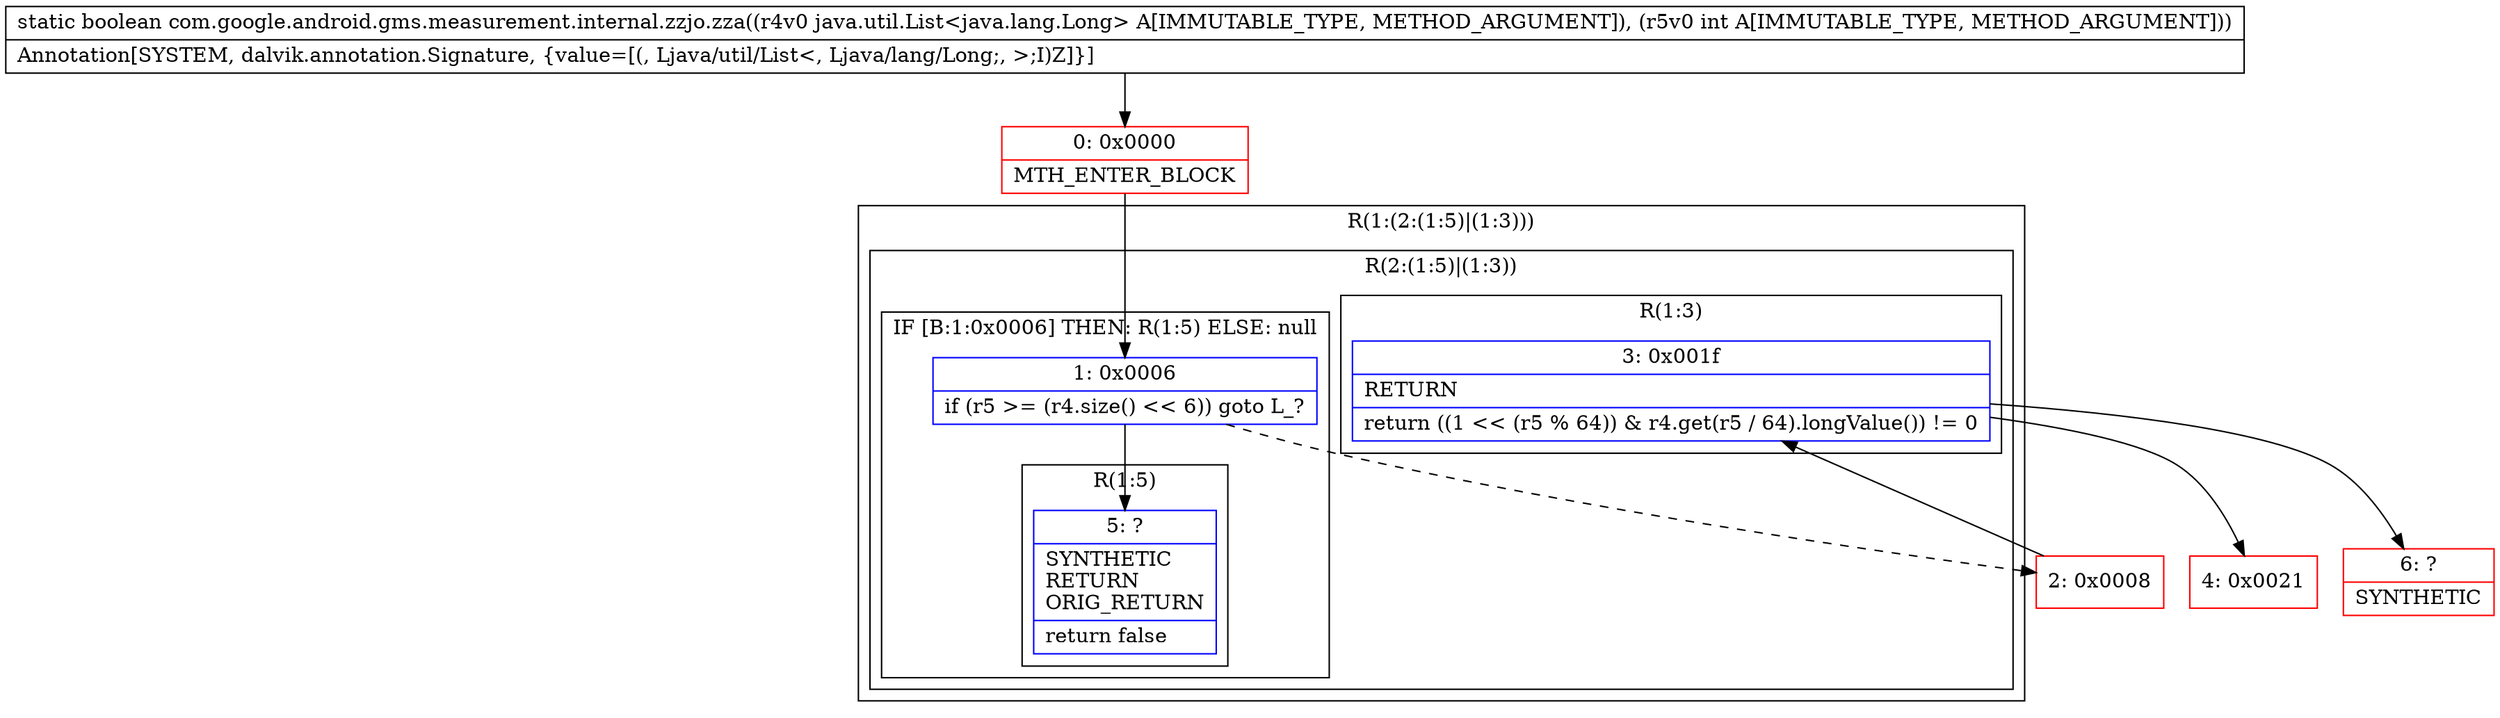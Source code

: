 digraph "CFG forcom.google.android.gms.measurement.internal.zzjo.zza(Ljava\/util\/List;I)Z" {
subgraph cluster_Region_1802445204 {
label = "R(1:(2:(1:5)|(1:3)))";
node [shape=record,color=blue];
subgraph cluster_Region_1543242786 {
label = "R(2:(1:5)|(1:3))";
node [shape=record,color=blue];
subgraph cluster_IfRegion_2068983717 {
label = "IF [B:1:0x0006] THEN: R(1:5) ELSE: null";
node [shape=record,color=blue];
Node_1 [shape=record,label="{1\:\ 0x0006|if (r5 \>= (r4.size() \<\< 6)) goto L_?\l}"];
subgraph cluster_Region_1163595526 {
label = "R(1:5)";
node [shape=record,color=blue];
Node_5 [shape=record,label="{5\:\ ?|SYNTHETIC\lRETURN\lORIG_RETURN\l|return false\l}"];
}
}
subgraph cluster_Region_1470817720 {
label = "R(1:3)";
node [shape=record,color=blue];
Node_3 [shape=record,label="{3\:\ 0x001f|RETURN\l|return ((1 \<\< (r5 % 64)) & r4.get(r5 \/ 64).longValue()) != 0\l}"];
}
}
}
Node_0 [shape=record,color=red,label="{0\:\ 0x0000|MTH_ENTER_BLOCK\l}"];
Node_2 [shape=record,color=red,label="{2\:\ 0x0008}"];
Node_4 [shape=record,color=red,label="{4\:\ 0x0021}"];
Node_6 [shape=record,color=red,label="{6\:\ ?|SYNTHETIC\l}"];
MethodNode[shape=record,label="{static boolean com.google.android.gms.measurement.internal.zzjo.zza((r4v0 java.util.List\<java.lang.Long\> A[IMMUTABLE_TYPE, METHOD_ARGUMENT]), (r5v0 int A[IMMUTABLE_TYPE, METHOD_ARGUMENT]))  | Annotation[SYSTEM, dalvik.annotation.Signature, \{value=[(, Ljava\/util\/List\<, Ljava\/lang\/Long;, \>;I)Z]\}]\l}"];
MethodNode -> Node_0;
Node_1 -> Node_2[style=dashed];
Node_1 -> Node_5;
Node_3 -> Node_4;
Node_3 -> Node_6;
Node_0 -> Node_1;
Node_2 -> Node_3;
}

